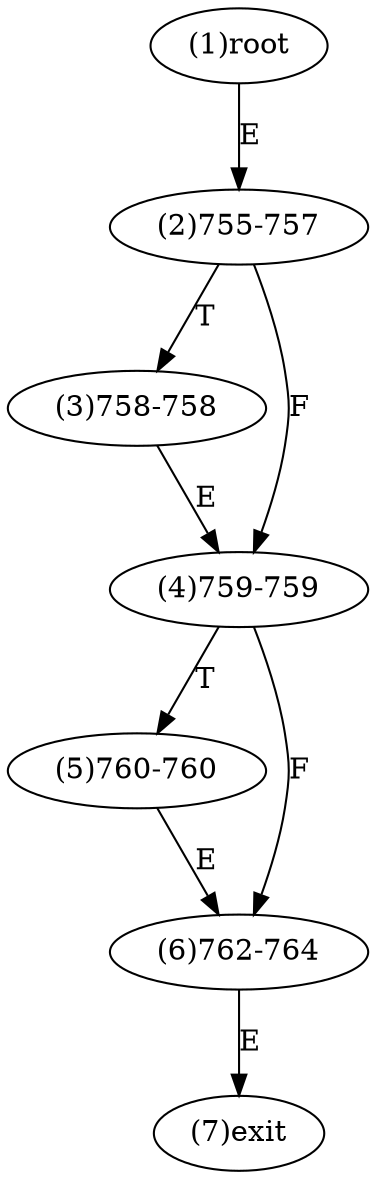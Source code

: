 digraph "" { 
1[ label="(1)root"];
2[ label="(2)755-757"];
3[ label="(3)758-758"];
4[ label="(4)759-759"];
5[ label="(5)760-760"];
6[ label="(6)762-764"];
7[ label="(7)exit"];
1->2[ label="E"];
2->4[ label="F"];
2->3[ label="T"];
3->4[ label="E"];
4->6[ label="F"];
4->5[ label="T"];
5->6[ label="E"];
6->7[ label="E"];
}